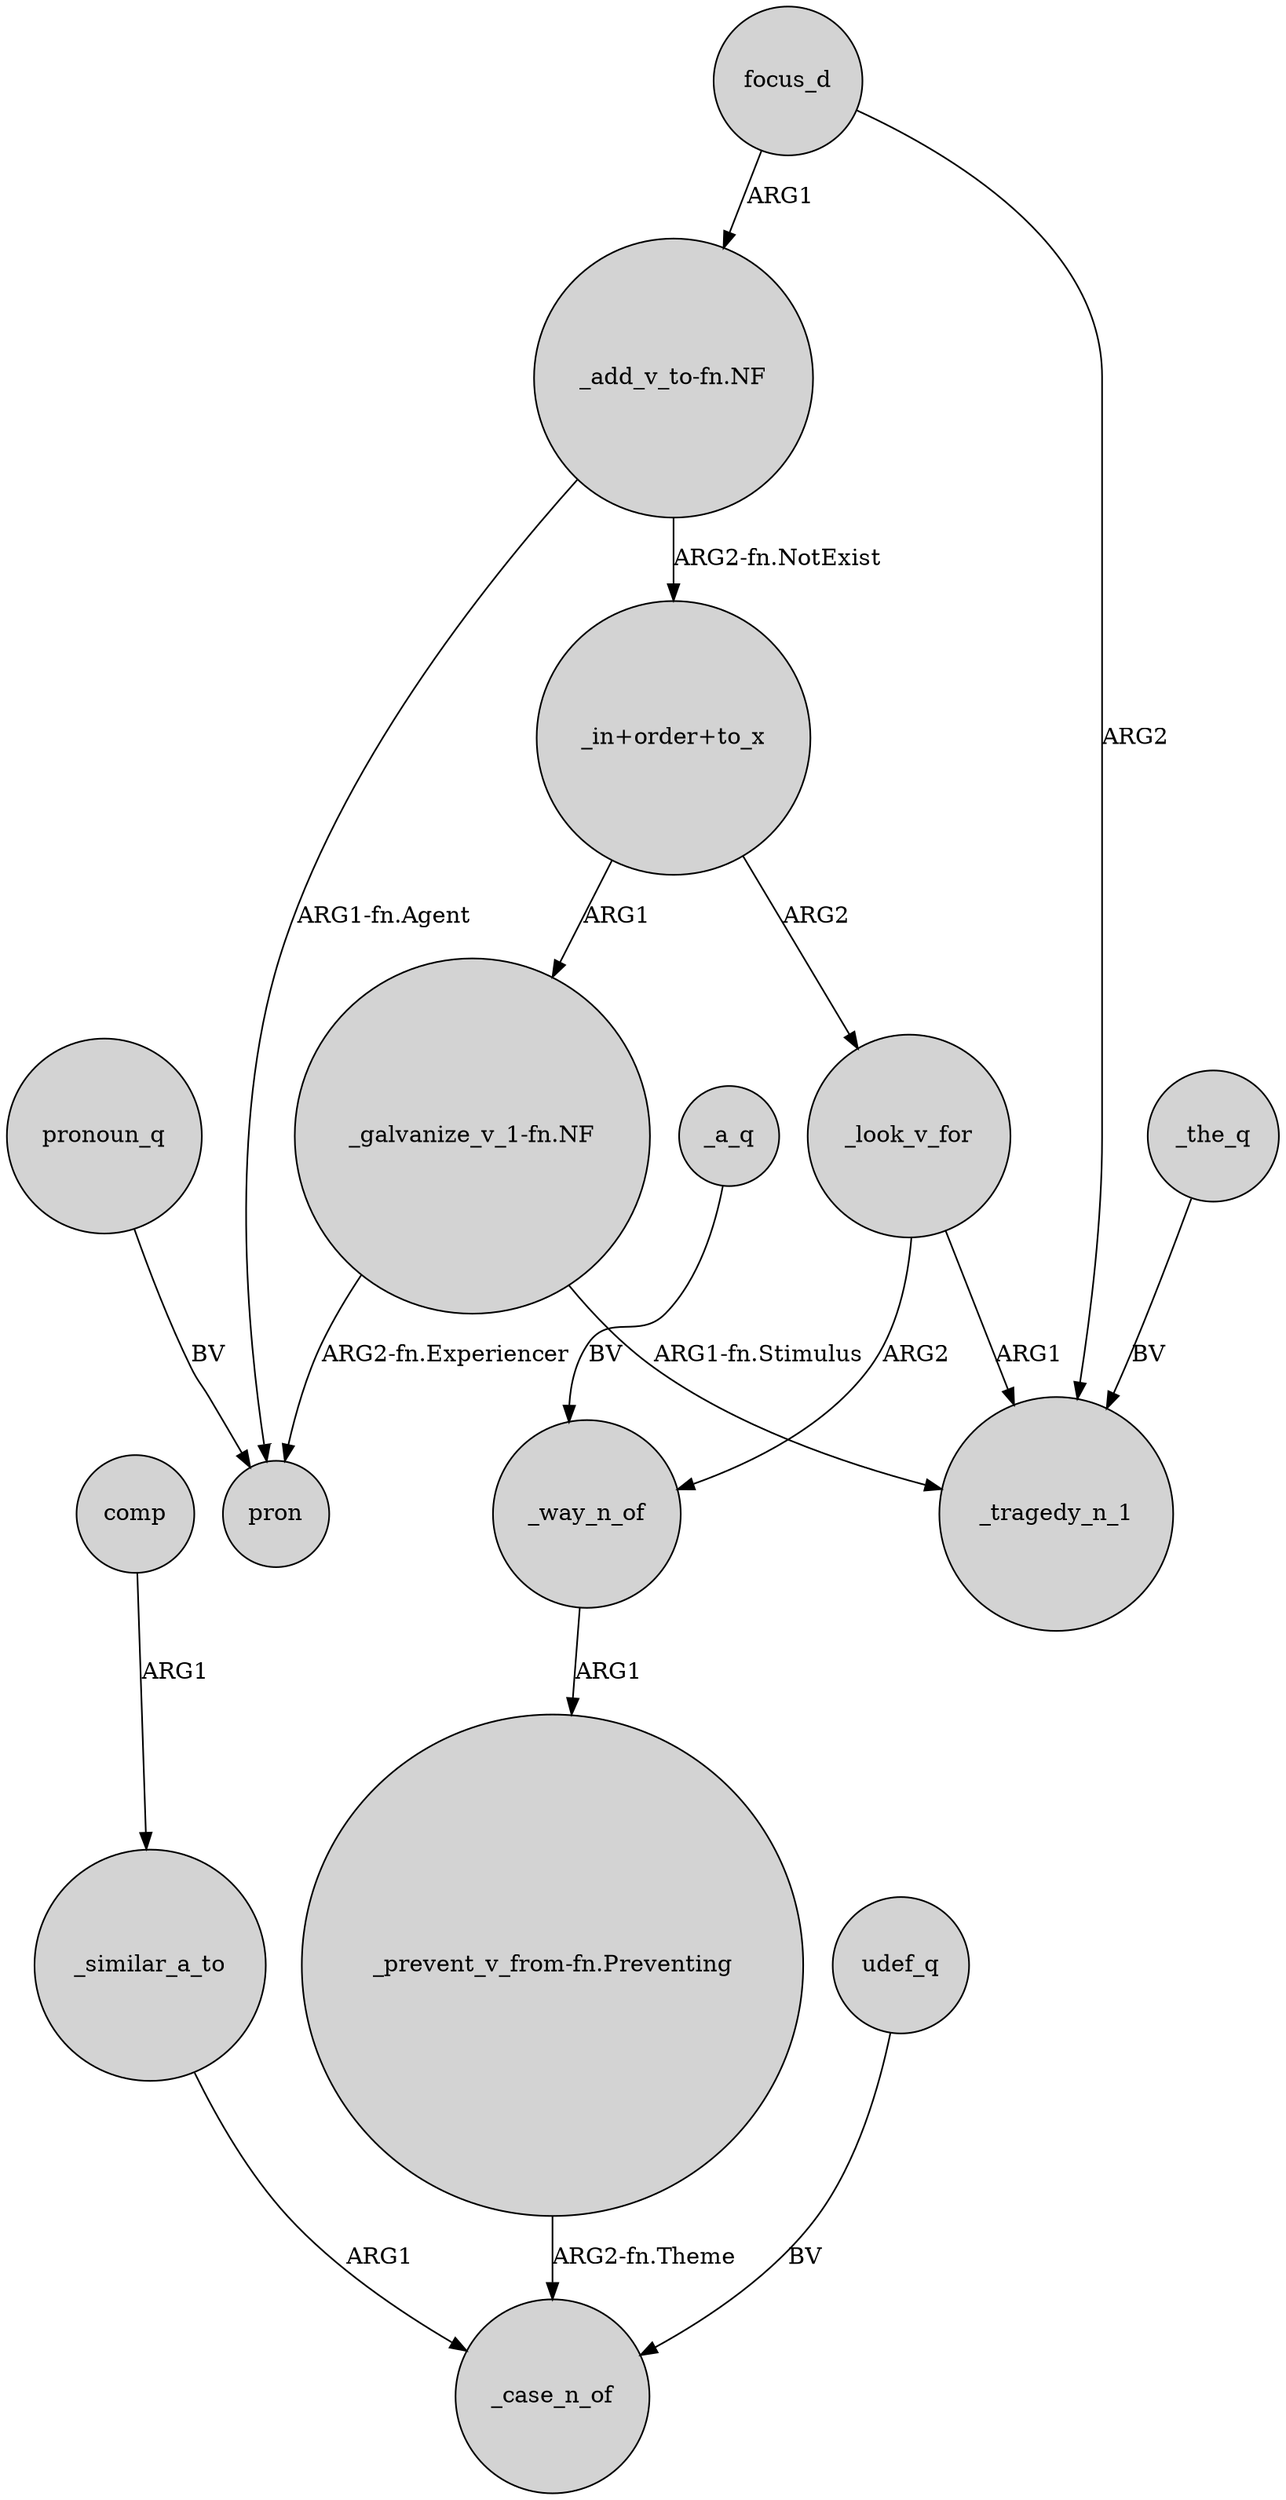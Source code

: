 digraph {
	node [shape=circle style=filled]
	comp -> _similar_a_to [label=ARG1]
	"_add_v_to-fn.NF" -> "_in+order+to_x" [label="ARG2-fn.NotExist"]
	_look_v_for -> _way_n_of [label=ARG2]
	focus_d -> "_add_v_to-fn.NF" [label=ARG1]
	"_galvanize_v_1-fn.NF" -> pron [label="ARG2-fn.Experiencer"]
	"_in+order+to_x" -> "_galvanize_v_1-fn.NF" [label=ARG1]
	"_in+order+to_x" -> _look_v_for [label=ARG2]
	_a_q -> _way_n_of [label=BV]
	"_prevent_v_from-fn.Preventing" -> _case_n_of [label="ARG2-fn.Theme"]
	udef_q -> _case_n_of [label=BV]
	_similar_a_to -> _case_n_of [label=ARG1]
	_look_v_for -> _tragedy_n_1 [label=ARG1]
	focus_d -> _tragedy_n_1 [label=ARG2]
	_way_n_of -> "_prevent_v_from-fn.Preventing" [label=ARG1]
	"_galvanize_v_1-fn.NF" -> _tragedy_n_1 [label="ARG1-fn.Stimulus"]
	_the_q -> _tragedy_n_1 [label=BV]
	"_add_v_to-fn.NF" -> pron [label="ARG1-fn.Agent"]
	pronoun_q -> pron [label=BV]
}
